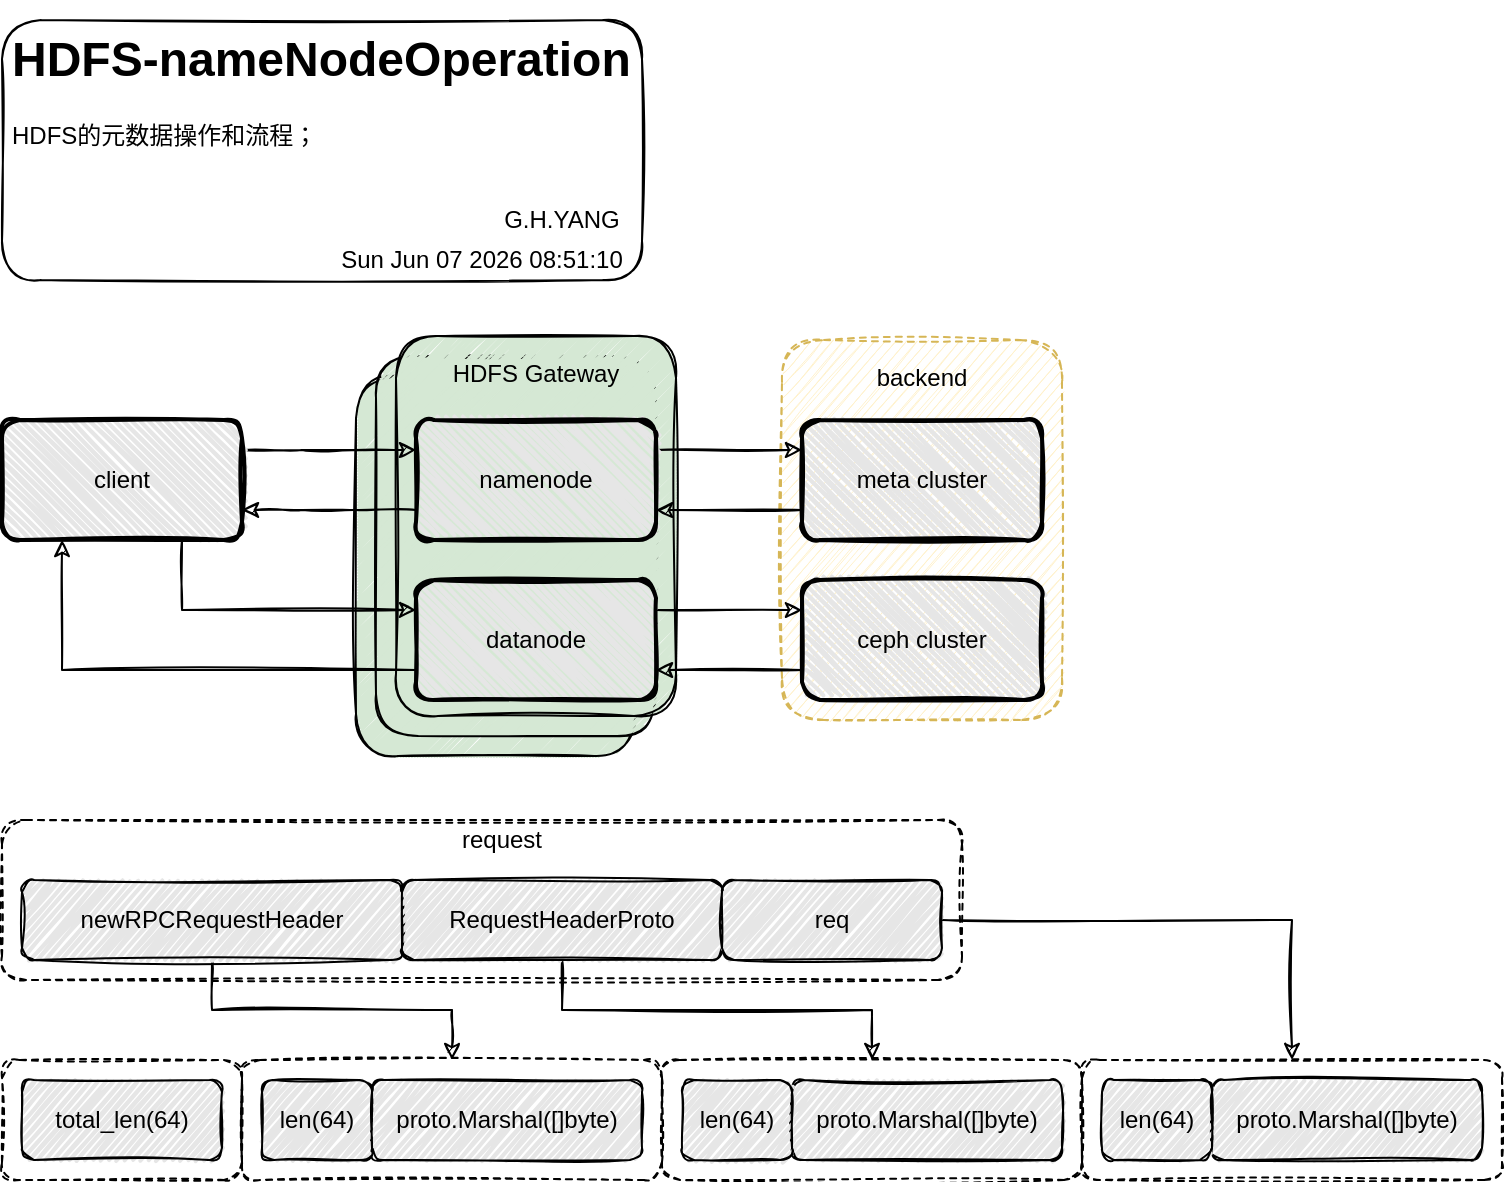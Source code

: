 <mxfile version="13.9.9" type="device" pages="2"><diagram id="kcZ844m8t_ANqOj3Y4-i" name="flow"><mxGraphModel dx="2066" dy="905" grid="1" gridSize="10" guides="1" tooltips="1" connect="1" arrows="1" fold="1" page="1" pageScale="1" pageWidth="850" pageHeight="1100" math="0" shadow="0"><root><mxCell id="7fwxagncxbpaiwd8F72g-0"/><mxCell id="7fwxagncxbpaiwd8F72g-1" parent="7fwxagncxbpaiwd8F72g-0"/><mxCell id="mFAwKf6j0e-ZHMDevcMf-7" value="" style="rounded=1;whiteSpace=wrap;html=1;sketch=1;align=center;shadow=0;glass=0;fillColor=#d5e8d4;fillWeight=1;hachureGap=1;hachureAngle=-45;" parent="7fwxagncxbpaiwd8F72g-1" vertex="1"><mxGeometry x="217" y="218" width="140" height="190" as="geometry"/></mxCell><mxCell id="PgFvd8bfdkTvfdu6MYPH-0" value="" style="rounded=1;whiteSpace=wrap;html=1;sketch=1;align=center;shadow=0;glass=0;fillColor=#d5e8d4;fillWeight=1;hachureGap=1;hachureAngle=-45;" parent="7fwxagncxbpaiwd8F72g-1" vertex="1"><mxGeometry x="227" y="208" width="140" height="190" as="geometry"/></mxCell><mxCell id="PgFvd8bfdkTvfdu6MYPH-1" value="" style="rounded=1;whiteSpace=wrap;html=1;sketch=1;align=center;shadow=0;glass=0;fillColor=#d5e8d4;fillWeight=1;hachureGap=1;hachureAngle=-45;" parent="7fwxagncxbpaiwd8F72g-1" vertex="1"><mxGeometry x="237" y="198" width="140" height="190" as="geometry"/></mxCell><mxCell id="5bXvsFSFAlPeLBE-teo5-13" value="" style="rounded=1;whiteSpace=wrap;html=1;sketch=1;fillWeight=2;hachureGap=3;jiggle=1;strokeColor=#000000;fillColor=none;dashed=1;" parent="7fwxagncxbpaiwd8F72g-1" vertex="1"><mxGeometry x="160" y="560" width="210" height="60" as="geometry"/></mxCell><mxCell id="mFAwKf6j0e-ZHMDevcMf-16" value="" style="rounded=1;whiteSpace=wrap;html=1;sketch=1;align=center;dashed=1;fillColor=#fff2cc;strokeColor=#d6b656;" parent="7fwxagncxbpaiwd8F72g-1" vertex="1"><mxGeometry x="430" y="200" width="140" height="190" as="geometry"/></mxCell><mxCell id="H8vGdwWQjNlZ7bnP7fXa-0" value="&lt;h1&gt;HDFS-nameNodeOperation&lt;/h1&gt;&lt;p&gt;HDFS的元数据操作和流程；&lt;/p&gt;" style="text;html=1;strokeColor=none;fillColor=none;spacing=5;spacingTop=-20;whiteSpace=wrap;overflow=hidden;rounded=0;fillWeight=2;hachureGap=3;jiggle=1;" parent="7fwxagncxbpaiwd8F72g-1" vertex="1"><mxGeometry x="40" y="40" width="320" height="80" as="geometry"/></mxCell><UserObject label="%date{ddd mmm dd yyyy HH:MM:ss}%" placeholders="1" id="H8vGdwWQjNlZ7bnP7fXa-1"><mxCell style="text;html=1;strokeColor=none;fillColor=none;align=center;verticalAlign=middle;whiteSpace=wrap;overflow=hidden;fillWeight=2;hachureGap=3;jiggle=1;" parent="7fwxagncxbpaiwd8F72g-1" vertex="1"><mxGeometry x="200" y="150" width="160" height="20" as="geometry"/></mxCell></UserObject><mxCell id="H8vGdwWQjNlZ7bnP7fXa-2" value="" style="rounded=1;whiteSpace=wrap;html=1;fillWeight=2;hachureGap=3;jiggle=1;sketch=1;fillColor=none;" parent="7fwxagncxbpaiwd8F72g-1" vertex="1"><mxGeometry x="40" y="40" width="320" height="130" as="geometry"/></mxCell><mxCell id="H8vGdwWQjNlZ7bnP7fXa-3" value="G.H.YANG" style="text;html=1;strokeColor=none;fillColor=none;align=center;verticalAlign=middle;whiteSpace=wrap;rounded=0;sketch=1;fillWeight=2;hachureGap=3;jiggle=1;" parent="7fwxagncxbpaiwd8F72g-1" vertex="1"><mxGeometry x="290" y="130" width="60" height="20" as="geometry"/></mxCell><mxCell id="mFAwKf6j0e-ZHMDevcMf-2" style="edgeStyle=entityRelationEdgeStyle;rounded=0;sketch=1;orthogonalLoop=1;jettySize=auto;html=1;entryX=0;entryY=0.25;entryDx=0;entryDy=0;exitX=1;exitY=0.25;exitDx=0;exitDy=0;" parent="7fwxagncxbpaiwd8F72g-1" source="mFAwKf6j0e-ZHMDevcMf-0" target="mFAwKf6j0e-ZHMDevcMf-1" edge="1"><mxGeometry relative="1" as="geometry"/></mxCell><mxCell id="mFAwKf6j0e-ZHMDevcMf-5" style="edgeStyle=orthogonalEdgeStyle;rounded=0;sketch=1;orthogonalLoop=1;jettySize=auto;html=1;entryX=0;entryY=0.25;entryDx=0;entryDy=0;exitX=0.75;exitY=1;exitDx=0;exitDy=0;" parent="7fwxagncxbpaiwd8F72g-1" source="mFAwKf6j0e-ZHMDevcMf-0" target="mFAwKf6j0e-ZHMDevcMf-4" edge="1"><mxGeometry relative="1" as="geometry"/></mxCell><mxCell id="mFAwKf6j0e-ZHMDevcMf-0" value="client" style="rounded=1;whiteSpace=wrap;html=1;strokeWidth=2;fillWeight=2;hachureGap=3;hachureAngle=45;sketch=1;fillColor=#E6E6E6;" parent="7fwxagncxbpaiwd8F72g-1" vertex="1"><mxGeometry x="40" y="240" width="120" height="60" as="geometry"/></mxCell><mxCell id="mFAwKf6j0e-ZHMDevcMf-3" style="edgeStyle=entityRelationEdgeStyle;rounded=0;sketch=1;orthogonalLoop=1;jettySize=auto;html=1;entryX=1;entryY=0.75;entryDx=0;entryDy=0;exitX=0;exitY=0.75;exitDx=0;exitDy=0;" parent="7fwxagncxbpaiwd8F72g-1" source="mFAwKf6j0e-ZHMDevcMf-1" target="mFAwKf6j0e-ZHMDevcMf-0" edge="1"><mxGeometry relative="1" as="geometry"/></mxCell><mxCell id="mFAwKf6j0e-ZHMDevcMf-12" value="" style="edgeStyle=orthogonalEdgeStyle;rounded=0;sketch=1;orthogonalLoop=1;jettySize=auto;html=1;exitX=1;exitY=0.25;exitDx=0;exitDy=0;entryX=0;entryY=0.25;entryDx=0;entryDy=0;" parent="7fwxagncxbpaiwd8F72g-1" source="mFAwKf6j0e-ZHMDevcMf-1" target="mFAwKf6j0e-ZHMDevcMf-9" edge="1"><mxGeometry relative="1" as="geometry"/></mxCell><mxCell id="mFAwKf6j0e-ZHMDevcMf-1" value="namenode" style="rounded=1;whiteSpace=wrap;html=1;strokeWidth=2;fillWeight=2;hachureGap=3;hachureAngle=45;sketch=1;fillColor=#E6E6E6;" parent="7fwxagncxbpaiwd8F72g-1" vertex="1"><mxGeometry x="247" y="240" width="120" height="60" as="geometry"/></mxCell><mxCell id="mFAwKf6j0e-ZHMDevcMf-6" style="edgeStyle=orthogonalEdgeStyle;rounded=0;sketch=1;orthogonalLoop=1;jettySize=auto;html=1;entryX=0.25;entryY=1;entryDx=0;entryDy=0;exitX=0;exitY=0.75;exitDx=0;exitDy=0;" parent="7fwxagncxbpaiwd8F72g-1" source="mFAwKf6j0e-ZHMDevcMf-4" target="mFAwKf6j0e-ZHMDevcMf-0" edge="1"><mxGeometry relative="1" as="geometry"/></mxCell><mxCell id="mFAwKf6j0e-ZHMDevcMf-14" value="" style="edgeStyle=orthogonalEdgeStyle;rounded=0;sketch=1;orthogonalLoop=1;jettySize=auto;html=1;exitX=1;exitY=0.25;exitDx=0;exitDy=0;entryX=0;entryY=0.25;entryDx=0;entryDy=0;" parent="7fwxagncxbpaiwd8F72g-1" source="mFAwKf6j0e-ZHMDevcMf-4" target="mFAwKf6j0e-ZHMDevcMf-11" edge="1"><mxGeometry relative="1" as="geometry"/></mxCell><mxCell id="mFAwKf6j0e-ZHMDevcMf-4" value="datanode" style="rounded=1;whiteSpace=wrap;html=1;strokeWidth=2;fillWeight=2;hachureGap=3;hachureAngle=45;sketch=1;fillColor=#E6E6E6;" parent="7fwxagncxbpaiwd8F72g-1" vertex="1"><mxGeometry x="247" y="320" width="120" height="60" as="geometry"/></mxCell><mxCell id="mFAwKf6j0e-ZHMDevcMf-8" value="HDFS Gateway" style="text;html=1;strokeColor=none;fillColor=none;align=center;verticalAlign=middle;whiteSpace=wrap;rounded=0;dashed=1;sketch=1;" parent="7fwxagncxbpaiwd8F72g-1" vertex="1"><mxGeometry x="262" y="207" width="90" height="20" as="geometry"/></mxCell><mxCell id="mFAwKf6j0e-ZHMDevcMf-13" value="" style="edgeStyle=orthogonalEdgeStyle;rounded=0;sketch=1;orthogonalLoop=1;jettySize=auto;html=1;exitX=0;exitY=0.75;exitDx=0;exitDy=0;entryX=1;entryY=0.75;entryDx=0;entryDy=0;" parent="7fwxagncxbpaiwd8F72g-1" source="mFAwKf6j0e-ZHMDevcMf-9" target="mFAwKf6j0e-ZHMDevcMf-1" edge="1"><mxGeometry relative="1" as="geometry"/></mxCell><mxCell id="mFAwKf6j0e-ZHMDevcMf-9" value="meta cluster" style="rounded=1;whiteSpace=wrap;html=1;strokeWidth=2;fillWeight=2;hachureGap=3;hachureAngle=45;sketch=1;fillColor=#E6E6E6;" parent="7fwxagncxbpaiwd8F72g-1" vertex="1"><mxGeometry x="440" y="240" width="120" height="60" as="geometry"/></mxCell><mxCell id="mFAwKf6j0e-ZHMDevcMf-15" value="" style="edgeStyle=orthogonalEdgeStyle;rounded=0;sketch=1;orthogonalLoop=1;jettySize=auto;html=1;exitX=0;exitY=0.75;exitDx=0;exitDy=0;entryX=1;entryY=0.75;entryDx=0;entryDy=0;" parent="7fwxagncxbpaiwd8F72g-1" source="mFAwKf6j0e-ZHMDevcMf-11" target="mFAwKf6j0e-ZHMDevcMf-4" edge="1"><mxGeometry relative="1" as="geometry"/></mxCell><mxCell id="mFAwKf6j0e-ZHMDevcMf-11" value="ceph cluster" style="rounded=1;whiteSpace=wrap;html=1;strokeWidth=2;fillWeight=2;hachureGap=3;hachureAngle=45;sketch=1;fillColor=#E6E6E6;" parent="7fwxagncxbpaiwd8F72g-1" vertex="1"><mxGeometry x="440" y="320" width="120" height="60" as="geometry"/></mxCell><mxCell id="mFAwKf6j0e-ZHMDevcMf-17" value="backend" style="text;html=1;strokeColor=none;fillColor=none;align=center;verticalAlign=middle;whiteSpace=wrap;rounded=0;dashed=1;sketch=1;" parent="7fwxagncxbpaiwd8F72g-1" vertex="1"><mxGeometry x="455" y="209" width="90" height="20" as="geometry"/></mxCell><mxCell id="5bXvsFSFAlPeLBE-teo5-0" value="" style="rounded=1;whiteSpace=wrap;html=1;sketch=1;fillWeight=2;hachureGap=3;jiggle=1;strokeColor=#000000;fillColor=none;dashed=1;" parent="7fwxagncxbpaiwd8F72g-1" vertex="1"><mxGeometry x="40" y="440" width="480" height="80" as="geometry"/></mxCell><mxCell id="5bXvsFSFAlPeLBE-teo5-1" value="request" style="text;html=1;strokeColor=none;fillColor=none;align=center;verticalAlign=middle;whiteSpace=wrap;rounded=0;dashed=1;sketch=1;fillWeight=2;hachureGap=3;jiggle=1;" parent="7fwxagncxbpaiwd8F72g-1" vertex="1"><mxGeometry x="245" y="440" width="90" height="20" as="geometry"/></mxCell><mxCell id="5bXvsFSFAlPeLBE-teo5-10" value="" style="edgeStyle=orthogonalEdgeStyle;rounded=0;orthogonalLoop=1;jettySize=auto;html=1;sketch=1;entryX=0.5;entryY=0;entryDx=0;entryDy=0;" parent="7fwxagncxbpaiwd8F72g-1" source="5bXvsFSFAlPeLBE-teo5-2" target="5bXvsFSFAlPeLBE-teo5-13" edge="1"><mxGeometry relative="1" as="geometry"/></mxCell><mxCell id="5bXvsFSFAlPeLBE-teo5-2" value="newRPCRequestHeader" style="rounded=1;whiteSpace=wrap;html=1;sketch=1;fillWeight=2;hachureGap=3;jiggle=1;strokeColor=#000000;fillColor=#E6E6E6;" parent="7fwxagncxbpaiwd8F72g-1" vertex="1"><mxGeometry x="50" y="470" width="190" height="40" as="geometry"/></mxCell><mxCell id="5bXvsFSFAlPeLBE-teo5-31" style="edgeStyle=orthogonalEdgeStyle;rounded=0;sketch=1;orthogonalLoop=1;jettySize=auto;html=1;" parent="7fwxagncxbpaiwd8F72g-1" source="5bXvsFSFAlPeLBE-teo5-5" target="5bXvsFSFAlPeLBE-teo5-25" edge="1"><mxGeometry relative="1" as="geometry"/></mxCell><mxCell id="5bXvsFSFAlPeLBE-teo5-5" value="RequestHeaderProto" style="rounded=1;whiteSpace=wrap;html=1;sketch=1;fillWeight=2;hachureGap=3;jiggle=1;strokeColor=#000000;fillColor=#E6E6E6;" parent="7fwxagncxbpaiwd8F72g-1" vertex="1"><mxGeometry x="240" y="470" width="160" height="40" as="geometry"/></mxCell><mxCell id="5bXvsFSFAlPeLBE-teo5-32" style="edgeStyle=orthogonalEdgeStyle;rounded=0;sketch=1;orthogonalLoop=1;jettySize=auto;html=1;entryX=0.5;entryY=0;entryDx=0;entryDy=0;" parent="7fwxagncxbpaiwd8F72g-1" source="5bXvsFSFAlPeLBE-teo5-6" target="5bXvsFSFAlPeLBE-teo5-28" edge="1"><mxGeometry relative="1" as="geometry"/></mxCell><mxCell id="5bXvsFSFAlPeLBE-teo5-6" value="req" style="rounded=1;whiteSpace=wrap;html=1;sketch=1;fillWeight=2;hachureGap=3;jiggle=1;strokeColor=#000000;fillColor=#E6E6E6;" parent="7fwxagncxbpaiwd8F72g-1" vertex="1"><mxGeometry x="400" y="470" width="110" height="40" as="geometry"/></mxCell><mxCell id="5bXvsFSFAlPeLBE-teo5-9" value="proto.Marshal([]byte)" style="rounded=1;whiteSpace=wrap;html=1;sketch=1;fillWeight=2;hachureGap=3;jiggle=1;strokeColor=#000000;fillColor=#E6E6E6;" parent="7fwxagncxbpaiwd8F72g-1" vertex="1"><mxGeometry x="225" y="570" width="135" height="40" as="geometry"/></mxCell><mxCell id="5bXvsFSFAlPeLBE-teo5-11" value="len(64)" style="rounded=1;whiteSpace=wrap;html=1;sketch=1;fillWeight=2;hachureGap=3;jiggle=1;strokeColor=#000000;fillColor=#E6E6E6;" parent="7fwxagncxbpaiwd8F72g-1" vertex="1"><mxGeometry x="170" y="570" width="55" height="40" as="geometry"/></mxCell><mxCell id="5bXvsFSFAlPeLBE-teo5-22" value="" style="rounded=1;whiteSpace=wrap;html=1;sketch=1;fillWeight=2;hachureGap=3;jiggle=1;strokeColor=#000000;fillColor=none;dashed=1;" parent="7fwxagncxbpaiwd8F72g-1" vertex="1"><mxGeometry x="40" y="560" width="120" height="60" as="geometry"/></mxCell><mxCell id="5bXvsFSFAlPeLBE-teo5-23" value="total_len(64)" style="rounded=1;whiteSpace=wrap;html=1;sketch=1;fillWeight=2;hachureGap=3;jiggle=1;strokeColor=#000000;fillColor=#E6E6E6;" parent="7fwxagncxbpaiwd8F72g-1" vertex="1"><mxGeometry x="50" y="570" width="100" height="40" as="geometry"/></mxCell><mxCell id="5bXvsFSFAlPeLBE-teo5-25" value="" style="rounded=1;whiteSpace=wrap;html=1;sketch=1;fillWeight=2;hachureGap=3;jiggle=1;strokeColor=#000000;fillColor=none;dashed=1;" parent="7fwxagncxbpaiwd8F72g-1" vertex="1"><mxGeometry x="370" y="560" width="210" height="60" as="geometry"/></mxCell><mxCell id="5bXvsFSFAlPeLBE-teo5-26" value="proto.Marshal([]byte)" style="rounded=1;whiteSpace=wrap;html=1;sketch=1;fillWeight=2;hachureGap=3;jiggle=1;strokeColor=#000000;fillColor=#E6E6E6;" parent="7fwxagncxbpaiwd8F72g-1" vertex="1"><mxGeometry x="435" y="570" width="135" height="40" as="geometry"/></mxCell><mxCell id="5bXvsFSFAlPeLBE-teo5-27" value="len(64)" style="rounded=1;whiteSpace=wrap;html=1;sketch=1;fillWeight=2;hachureGap=3;jiggle=1;strokeColor=#000000;fillColor=#E6E6E6;" parent="7fwxagncxbpaiwd8F72g-1" vertex="1"><mxGeometry x="380" y="570" width="55" height="40" as="geometry"/></mxCell><mxCell id="5bXvsFSFAlPeLBE-teo5-28" value="" style="rounded=1;whiteSpace=wrap;html=1;sketch=1;fillWeight=2;hachureGap=3;jiggle=1;strokeColor=#000000;fillColor=none;dashed=1;" parent="7fwxagncxbpaiwd8F72g-1" vertex="1"><mxGeometry x="580" y="560" width="210" height="60" as="geometry"/></mxCell><mxCell id="5bXvsFSFAlPeLBE-teo5-29" value="proto.Marshal([]byte)" style="rounded=1;whiteSpace=wrap;html=1;sketch=1;fillWeight=2;hachureGap=3;jiggle=1;strokeColor=#000000;fillColor=#E6E6E6;" parent="7fwxagncxbpaiwd8F72g-1" vertex="1"><mxGeometry x="645" y="570" width="135" height="40" as="geometry"/></mxCell><mxCell id="5bXvsFSFAlPeLBE-teo5-30" value="len(64)" style="rounded=1;whiteSpace=wrap;html=1;sketch=1;fillWeight=2;hachureGap=3;jiggle=1;strokeColor=#000000;fillColor=#E6E6E6;" parent="7fwxagncxbpaiwd8F72g-1" vertex="1"><mxGeometry x="590" y="570" width="55" height="40" as="geometry"/></mxCell></root></mxGraphModel></diagram><diagram id="gS5nj9dCv3byvSusra4O" name="operations"><mxGraphModel dx="2066" dy="905" grid="1" gridSize="10" guides="1" tooltips="1" connect="1" arrows="1" fold="1" page="1" pageScale="1" pageWidth="850" pageHeight="1100" math="0" shadow="0"><root><mxCell id="0"/><mxCell id="1" parent="0"/><mxCell id="QmZ_nkLKoUPjo5WqAHPF-1" value="" style="edgeStyle=entityRelationEdgeStyle;rounded=0;orthogonalLoop=1;jettySize=auto;html=1;sketch=1;" parent="1" source="QmZ_nkLKoUPjo5WqAHPF-2" target="QmZ_nkLKoUPjo5WqAHPF-3" edge="1"><mxGeometry relative="1" as="geometry"/></mxCell><mxCell id="QmZ_nkLKoUPjo5WqAHPF-11" style="edgeStyle=entityRelationEdgeStyle;rounded=0;sketch=1;orthogonalLoop=1;jettySize=auto;html=1;entryX=0;entryY=0.5;entryDx=0;entryDy=0;" parent="1" source="QmZ_nkLKoUPjo5WqAHPF-2" target="QmZ_nkLKoUPjo5WqAHPF-10" edge="1"><mxGeometry relative="1" as="geometry"/></mxCell><mxCell id="QmZ_nkLKoUPjo5WqAHPF-13" style="edgeStyle=entityRelationEdgeStyle;rounded=0;sketch=1;orthogonalLoop=1;jettySize=auto;html=1;entryX=0;entryY=0.5;entryDx=0;entryDy=0;" parent="1" source="QmZ_nkLKoUPjo5WqAHPF-2" target="QmZ_nkLKoUPjo5WqAHPF-12" edge="1"><mxGeometry relative="1" as="geometry"/></mxCell><mxCell id="QmZ_nkLKoUPjo5WqAHPF-15" style="edgeStyle=entityRelationEdgeStyle;rounded=0;sketch=1;orthogonalLoop=1;jettySize=auto;html=1;entryX=0;entryY=0.5;entryDx=0;entryDy=0;" parent="1" source="QmZ_nkLKoUPjo5WqAHPF-2" target="QmZ_nkLKoUPjo5WqAHPF-14" edge="1"><mxGeometry relative="1" as="geometry"/></mxCell><mxCell id="QmZ_nkLKoUPjo5WqAHPF-17" style="edgeStyle=entityRelationEdgeStyle;rounded=0;sketch=1;orthogonalLoop=1;jettySize=auto;html=1;entryX=0;entryY=0.5;entryDx=0;entryDy=0;" parent="1" source="QmZ_nkLKoUPjo5WqAHPF-2" target="QmZ_nkLKoUPjo5WqAHPF-16" edge="1"><mxGeometry relative="1" as="geometry"/></mxCell><mxCell id="QmZ_nkLKoUPjo5WqAHPF-29" style="edgeStyle=entityRelationEdgeStyle;rounded=0;sketch=1;orthogonalLoop=1;jettySize=auto;html=1;" parent="1" source="QmZ_nkLKoUPjo5WqAHPF-2" target="QmZ_nkLKoUPjo5WqAHPF-26" edge="1"><mxGeometry relative="1" as="geometry"/></mxCell><mxCell id="lABMRWvYid6N1dPJGMRk-2" style="edgeStyle=entityRelationEdgeStyle;rounded=0;orthogonalLoop=1;jettySize=auto;html=1;entryX=0;entryY=0.5;entryDx=0;entryDy=0;sketch=1;" parent="1" source="QmZ_nkLKoUPjo5WqAHPF-2" target="lABMRWvYid6N1dPJGMRk-1" edge="1"><mxGeometry relative="1" as="geometry"/></mxCell><mxCell id="lABMRWvYid6N1dPJGMRk-6" style="edgeStyle=entityRelationEdgeStyle;rounded=0;sketch=1;orthogonalLoop=1;jettySize=auto;html=1;" parent="1" source="QmZ_nkLKoUPjo5WqAHPF-2" target="lABMRWvYid6N1dPJGMRk-5" edge="1"><mxGeometry relative="1" as="geometry"/></mxCell><mxCell id="lABMRWvYid6N1dPJGMRk-10" style="edgeStyle=entityRelationEdgeStyle;rounded=0;sketch=1;orthogonalLoop=1;jettySize=auto;html=1;entryX=1;entryY=0.5;entryDx=0;entryDy=0;" parent="1" source="QmZ_nkLKoUPjo5WqAHPF-2" target="lABMRWvYid6N1dPJGMRk-9" edge="1"><mxGeometry relative="1" as="geometry"/></mxCell><mxCell id="lABMRWvYid6N1dPJGMRk-15" style="edgeStyle=entityRelationEdgeStyle;rounded=0;sketch=1;orthogonalLoop=1;jettySize=auto;html=1;entryX=1;entryY=0.5;entryDx=0;entryDy=0;" parent="1" source="QmZ_nkLKoUPjo5WqAHPF-2" target="lABMRWvYid6N1dPJGMRk-13" edge="1"><mxGeometry relative="1" as="geometry"/></mxCell><mxCell id="lABMRWvYid6N1dPJGMRk-16" style="edgeStyle=entityRelationEdgeStyle;rounded=0;sketch=1;orthogonalLoop=1;jettySize=auto;html=1;entryX=1;entryY=0.5;entryDx=0;entryDy=0;" parent="1" source="QmZ_nkLKoUPjo5WqAHPF-2" target="lABMRWvYid6N1dPJGMRk-14" edge="1"><mxGeometry relative="1" as="geometry"/></mxCell><mxCell id="lABMRWvYid6N1dPJGMRk-24" style="edgeStyle=entityRelationEdgeStyle;rounded=0;sketch=1;orthogonalLoop=1;jettySize=auto;html=1;entryX=1;entryY=0.5;entryDx=0;entryDy=0;" parent="1" source="QmZ_nkLKoUPjo5WqAHPF-2" target="lABMRWvYid6N1dPJGMRk-21" edge="1"><mxGeometry relative="1" as="geometry"/></mxCell><mxCell id="lABMRWvYid6N1dPJGMRk-26" style="edgeStyle=entityRelationEdgeStyle;rounded=0;sketch=1;orthogonalLoop=1;jettySize=auto;html=1;entryX=1;entryY=0.5;entryDx=0;entryDy=0;" parent="1" source="QmZ_nkLKoUPjo5WqAHPF-2" target="lABMRWvYid6N1dPJGMRk-25" edge="1"><mxGeometry relative="1" as="geometry"/></mxCell><mxCell id="lABMRWvYid6N1dPJGMRk-33" style="edgeStyle=entityRelationEdgeStyle;rounded=0;sketch=1;orthogonalLoop=1;jettySize=auto;html=1;entryX=1;entryY=0.5;entryDx=0;entryDy=0;" parent="1" source="QmZ_nkLKoUPjo5WqAHPF-2" target="lABMRWvYid6N1dPJGMRk-29" edge="1"><mxGeometry relative="1" as="geometry"/></mxCell><mxCell id="lABMRWvYid6N1dPJGMRk-34" style="edgeStyle=entityRelationEdgeStyle;rounded=0;sketch=1;orthogonalLoop=1;jettySize=auto;html=1;entryX=1;entryY=0.5;entryDx=0;entryDy=0;" parent="1" source="QmZ_nkLKoUPjo5WqAHPF-2" target="lABMRWvYid6N1dPJGMRk-31" edge="1"><mxGeometry relative="1" as="geometry"/></mxCell><mxCell id="lABMRWvYid6N1dPJGMRk-39" style="edgeStyle=entityRelationEdgeStyle;rounded=0;sketch=1;orthogonalLoop=1;jettySize=auto;html=1;entryX=1;entryY=0.5;entryDx=0;entryDy=0;" parent="1" source="QmZ_nkLKoUPjo5WqAHPF-2" target="lABMRWvYid6N1dPJGMRk-37" edge="1"><mxGeometry relative="1" as="geometry"/></mxCell><mxCell id="lABMRWvYid6N1dPJGMRk-43" style="edgeStyle=entityRelationEdgeStyle;rounded=0;sketch=1;orthogonalLoop=1;jettySize=auto;html=1;entryX=1;entryY=0.5;entryDx=0;entryDy=0;" parent="1" source="QmZ_nkLKoUPjo5WqAHPF-2" target="lABMRWvYid6N1dPJGMRk-41" edge="1"><mxGeometry relative="1" as="geometry"/></mxCell><mxCell id="lABMRWvYid6N1dPJGMRk-46" style="edgeStyle=entityRelationEdgeStyle;rounded=0;sketch=1;orthogonalLoop=1;jettySize=auto;html=1;entryX=0;entryY=0.5;entryDx=0;entryDy=0;" parent="1" source="QmZ_nkLKoUPjo5WqAHPF-2" target="lABMRWvYid6N1dPJGMRk-45" edge="1"><mxGeometry relative="1" as="geometry"/></mxCell><mxCell id="lABMRWvYid6N1dPJGMRk-51" style="edgeStyle=entityRelationEdgeStyle;rounded=0;sketch=1;orthogonalLoop=1;jettySize=auto;html=1;entryX=1;entryY=0.5;entryDx=0;entryDy=0;" parent="1" source="QmZ_nkLKoUPjo5WqAHPF-2" target="lABMRWvYid6N1dPJGMRk-49" edge="1"><mxGeometry relative="1" as="geometry"/></mxCell><mxCell id="lABMRWvYid6N1dPJGMRk-54" style="edgeStyle=entityRelationEdgeStyle;rounded=0;sketch=1;orthogonalLoop=1;jettySize=auto;html=1;" parent="1" source="QmZ_nkLKoUPjo5WqAHPF-2" target="lABMRWvYid6N1dPJGMRk-53" edge="1"><mxGeometry relative="1" as="geometry"/></mxCell><mxCell id="lABMRWvYid6N1dPJGMRk-58" style="edgeStyle=entityRelationEdgeStyle;rounded=0;sketch=1;orthogonalLoop=1;jettySize=auto;html=1;entryX=1;entryY=0.5;entryDx=0;entryDy=0;" parent="1" source="QmZ_nkLKoUPjo5WqAHPF-2" target="lABMRWvYid6N1dPJGMRk-57" edge="1"><mxGeometry relative="1" as="geometry"/></mxCell><mxCell id="lABMRWvYid6N1dPJGMRk-62" style="edgeStyle=entityRelationEdgeStyle;rounded=0;sketch=1;orthogonalLoop=1;jettySize=auto;html=1;entryX=0;entryY=0.5;entryDx=0;entryDy=0;" parent="1" source="QmZ_nkLKoUPjo5WqAHPF-2" target="lABMRWvYid6N1dPJGMRk-61" edge="1"><mxGeometry relative="1" as="geometry"/></mxCell><mxCell id="lABMRWvYid6N1dPJGMRk-68" style="edgeStyle=entityRelationEdgeStyle;rounded=0;sketch=1;orthogonalLoop=1;jettySize=auto;html=1;entryX=1;entryY=0.5;entryDx=0;entryDy=0;" parent="1" source="QmZ_nkLKoUPjo5WqAHPF-2" target="lABMRWvYid6N1dPJGMRk-65" edge="1"><mxGeometry relative="1" as="geometry"/></mxCell><mxCell id="lABMRWvYid6N1dPJGMRk-72" style="edgeStyle=entityRelationEdgeStyle;rounded=0;sketch=1;orthogonalLoop=1;jettySize=auto;html=1;entryX=0;entryY=0.5;entryDx=0;entryDy=0;" parent="1" source="QmZ_nkLKoUPjo5WqAHPF-2" target="lABMRWvYid6N1dPJGMRk-69" edge="1"><mxGeometry relative="1" as="geometry"/></mxCell><mxCell id="lABMRWvYid6N1dPJGMRk-74" style="edgeStyle=entityRelationEdgeStyle;rounded=0;sketch=1;orthogonalLoop=1;jettySize=auto;html=1;entryX=1;entryY=0.5;entryDx=0;entryDy=0;" parent="1" source="QmZ_nkLKoUPjo5WqAHPF-2" target="lABMRWvYid6N1dPJGMRk-73" edge="1"><mxGeometry relative="1" as="geometry"/></mxCell><mxCell id="lABMRWvYid6N1dPJGMRk-80" style="edgeStyle=entityRelationEdgeStyle;rounded=0;sketch=1;orthogonalLoop=1;jettySize=auto;html=1;entryX=0;entryY=0.5;entryDx=0;entryDy=0;" parent="1" source="QmZ_nkLKoUPjo5WqAHPF-2" target="lABMRWvYid6N1dPJGMRk-77" edge="1"><mxGeometry relative="1" as="geometry"/></mxCell><mxCell id="QmZ_nkLKoUPjo5WqAHPF-2" value="namenode" style="rounded=1;whiteSpace=wrap;html=1;strokeWidth=2;fillWeight=2;hachureGap=3;hachureAngle=45;sketch=1;fillColor=#E6E6E6;jiggle=1;" parent="1" vertex="1"><mxGeometry x="480" y="490" width="120" height="60" as="geometry"/></mxCell><mxCell id="QmZ_nkLKoUPjo5WqAHPF-9" value="" style="edgeStyle=entityRelationEdgeStyle;rounded=0;orthogonalLoop=1;jettySize=auto;html=1;sketch=1;" parent="1" source="QmZ_nkLKoUPjo5WqAHPF-3" target="QmZ_nkLKoUPjo5WqAHPF-8" edge="1"><mxGeometry relative="1" as="geometry"/></mxCell><mxCell id="QmZ_nkLKoUPjo5WqAHPF-3" value="getServerDefaults" style="rounded=1;whiteSpace=wrap;html=1;strokeWidth=2;fillWeight=2;hachureGap=3;hachureAngle=45;sketch=1;fillColor=#E6E6E6;" parent="1" vertex="1"><mxGeometry x="680" y="200" width="120" height="60" as="geometry"/></mxCell><mxCell id="QmZ_nkLKoUPjo5WqAHPF-4" value="&lt;h1&gt;HDFS-nameNodeOperation&lt;/h1&gt;&lt;p&gt;HDFS的元数据操作和流程；&lt;/p&gt;" style="text;html=1;strokeColor=none;fillColor=none;spacing=5;spacingTop=-20;whiteSpace=wrap;overflow=hidden;rounded=0;fillWeight=2;hachureGap=3;jiggle=1;" parent="1" vertex="1"><mxGeometry x="40" y="40" width="320" height="80" as="geometry"/></mxCell><UserObject label="%date{ddd mmm dd yyyy HH:MM:ss}%" placeholders="1" id="QmZ_nkLKoUPjo5WqAHPF-5"><mxCell style="text;html=1;strokeColor=none;fillColor=none;align=center;verticalAlign=middle;whiteSpace=wrap;overflow=hidden;fillWeight=2;hachureGap=3;jiggle=1;" parent="1" vertex="1"><mxGeometry x="200" y="150" width="160" height="20" as="geometry"/></mxCell></UserObject><mxCell id="QmZ_nkLKoUPjo5WqAHPF-6" value="" style="rounded=1;whiteSpace=wrap;html=1;fillWeight=2;hachureGap=3;jiggle=1;sketch=1;fillColor=none;" parent="1" vertex="1"><mxGeometry x="40" y="40" width="320" height="130" as="geometry"/></mxCell><mxCell id="QmZ_nkLKoUPjo5WqAHPF-7" value="G.H.YANG" style="text;html=1;strokeColor=none;fillColor=none;align=center;verticalAlign=middle;whiteSpace=wrap;rounded=0;sketch=1;fillWeight=2;hachureGap=3;jiggle=1;" parent="1" vertex="1"><mxGeometry x="290" y="130" width="60" height="20" as="geometry"/></mxCell><mxCell id="QmZ_nkLKoUPjo5WqAHPF-8" value="&amp;nbsp; 获取系统默认的配置信息" style="rounded=1;whiteSpace=wrap;html=1;strokeWidth=2;fillWeight=2;hachureGap=3;hachureAngle=45;sketch=1;fillColor=#E6E6E6;strokeColor=none;align=center;" parent="1" vertex="1"><mxGeometry x="880" y="200" width="160" height="60" as="geometry"/></mxCell><mxCell id="QmZ_nkLKoUPjo5WqAHPF-19" style="edgeStyle=entityRelationEdgeStyle;rounded=0;sketch=1;orthogonalLoop=1;jettySize=auto;html=1;entryX=0;entryY=0.5;entryDx=0;entryDy=0;" parent="1" source="QmZ_nkLKoUPjo5WqAHPF-10" target="QmZ_nkLKoUPjo5WqAHPF-18" edge="1"><mxGeometry relative="1" as="geometry"/></mxCell><mxCell id="QmZ_nkLKoUPjo5WqAHPF-10" value="create" style="rounded=1;whiteSpace=wrap;html=1;strokeWidth=2;fillWeight=2;hachureGap=3;hachureAngle=45;sketch=1;fillColor=#E6E6E6;" parent="1" vertex="1"><mxGeometry x="680" y="280" width="120" height="60" as="geometry"/></mxCell><mxCell id="QmZ_nkLKoUPjo5WqAHPF-21" style="edgeStyle=entityRelationEdgeStyle;rounded=0;sketch=1;orthogonalLoop=1;jettySize=auto;html=1;" parent="1" source="QmZ_nkLKoUPjo5WqAHPF-12" target="QmZ_nkLKoUPjo5WqAHPF-20" edge="1"><mxGeometry relative="1" as="geometry"/></mxCell><mxCell id="QmZ_nkLKoUPjo5WqAHPF-12" value="mkdirs" style="rounded=1;whiteSpace=wrap;html=1;strokeWidth=2;fillWeight=2;hachureGap=3;hachureAngle=45;sketch=1;fillColor=#E6E6E6;" parent="1" vertex="1"><mxGeometry x="680" y="360" width="120" height="60" as="geometry"/></mxCell><mxCell id="QmZ_nkLKoUPjo5WqAHPF-24" style="edgeStyle=entityRelationEdgeStyle;rounded=0;sketch=1;orthogonalLoop=1;jettySize=auto;html=1;" parent="1" source="QmZ_nkLKoUPjo5WqAHPF-14" target="QmZ_nkLKoUPjo5WqAHPF-22" edge="1"><mxGeometry relative="1" as="geometry"/></mxCell><mxCell id="QmZ_nkLKoUPjo5WqAHPF-14" value="chown" style="rounded=1;whiteSpace=wrap;html=1;strokeWidth=2;fillWeight=2;hachureGap=3;hachureAngle=45;sketch=1;fillColor=#E6E6E6;" parent="1" vertex="1"><mxGeometry x="680" y="440" width="120" height="60" as="geometry"/></mxCell><mxCell id="QmZ_nkLKoUPjo5WqAHPF-25" style="edgeStyle=entityRelationEdgeStyle;rounded=0;sketch=1;orthogonalLoop=1;jettySize=auto;html=1;entryX=0;entryY=0.5;entryDx=0;entryDy=0;" parent="1" source="QmZ_nkLKoUPjo5WqAHPF-16" target="QmZ_nkLKoUPjo5WqAHPF-23" edge="1"><mxGeometry relative="1" as="geometry"/></mxCell><mxCell id="QmZ_nkLKoUPjo5WqAHPF-16" value="chmod" style="rounded=1;whiteSpace=wrap;html=1;strokeWidth=2;fillWeight=2;hachureGap=3;hachureAngle=45;sketch=1;fillColor=#E6E6E6;" parent="1" vertex="1"><mxGeometry x="680" y="520" width="120" height="60" as="geometry"/></mxCell><mxCell id="QmZ_nkLKoUPjo5WqAHPF-18" value="&amp;nbsp; 创建文件" style="rounded=1;whiteSpace=wrap;html=1;strokeWidth=2;fillWeight=2;hachureGap=3;hachureAngle=45;sketch=1;fillColor=#E6E6E6;strokeColor=none;align=center;" parent="1" vertex="1"><mxGeometry x="880" y="280" width="160" height="60" as="geometry"/></mxCell><mxCell id="QmZ_nkLKoUPjo5WqAHPF-20" value="&amp;nbsp; 创建目录" style="rounded=1;whiteSpace=wrap;html=1;strokeWidth=2;fillWeight=2;hachureGap=3;hachureAngle=45;sketch=1;fillColor=#E6E6E6;strokeColor=none;align=center;" parent="1" vertex="1"><mxGeometry x="880" y="360" width="160" height="60" as="geometry"/></mxCell><mxCell id="QmZ_nkLKoUPjo5WqAHPF-22" value="&amp;nbsp; 修改所属者" style="rounded=1;whiteSpace=wrap;html=1;strokeWidth=2;fillWeight=2;hachureGap=3;hachureAngle=45;sketch=1;fillColor=#E6E6E6;strokeColor=none;align=center;" parent="1" vertex="1"><mxGeometry x="880" y="440" width="160" height="60" as="geometry"/></mxCell><mxCell id="QmZ_nkLKoUPjo5WqAHPF-23" value="&amp;nbsp; 修改权限" style="rounded=1;whiteSpace=wrap;html=1;strokeWidth=2;fillWeight=2;hachureGap=3;hachureAngle=45;sketch=1;fillColor=#E6E6E6;strokeColor=none;align=center;" parent="1" vertex="1"><mxGeometry x="880" y="520" width="160" height="60" as="geometry"/></mxCell><mxCell id="QmZ_nkLKoUPjo5WqAHPF-28" style="edgeStyle=entityRelationEdgeStyle;rounded=0;sketch=1;orthogonalLoop=1;jettySize=auto;html=1;" parent="1" source="QmZ_nkLKoUPjo5WqAHPF-26" target="QmZ_nkLKoUPjo5WqAHPF-27" edge="1"><mxGeometry relative="1" as="geometry"/></mxCell><mxCell id="QmZ_nkLKoUPjo5WqAHPF-26" value="chtimes" style="rounded=1;whiteSpace=wrap;html=1;strokeWidth=2;fillWeight=2;hachureGap=3;hachureAngle=45;sketch=1;fillColor=#E6E6E6;" parent="1" vertex="1"><mxGeometry x="680" y="600" width="120" height="60" as="geometry"/></mxCell><mxCell id="QmZ_nkLKoUPjo5WqAHPF-27" value="&amp;nbsp; 修改atime和mtime" style="rounded=1;whiteSpace=wrap;html=1;strokeWidth=2;fillWeight=2;hachureGap=3;hachureAngle=45;sketch=1;fillColor=#E6E6E6;strokeColor=none;align=center;" parent="1" vertex="1"><mxGeometry x="880" y="600" width="160" height="60" as="geometry"/></mxCell><mxCell id="lABMRWvYid6N1dPJGMRk-4" style="edgeStyle=entityRelationEdgeStyle;rounded=0;sketch=1;orthogonalLoop=1;jettySize=auto;html=1;entryX=0;entryY=0.5;entryDx=0;entryDy=0;" parent="1" source="lABMRWvYid6N1dPJGMRk-1" target="lABMRWvYid6N1dPJGMRk-3" edge="1"><mxGeometry relative="1" as="geometry"/></mxCell><mxCell id="lABMRWvYid6N1dPJGMRk-1" value="getListing" style="rounded=1;whiteSpace=wrap;html=1;strokeWidth=2;fillWeight=2;hachureGap=3;hachureAngle=45;sketch=1;fillColor=#E6E6E6;" parent="1" vertex="1"><mxGeometry x="680" y="680" width="120" height="60" as="geometry"/></mxCell><mxCell id="lABMRWvYid6N1dPJGMRk-3" value="&amp;nbsp; 读取目录下的文件" style="rounded=1;whiteSpace=wrap;html=1;strokeWidth=2;fillWeight=2;hachureGap=3;hachureAngle=45;sketch=1;fillColor=#E6E6E6;strokeColor=none;align=center;" parent="1" vertex="1"><mxGeometry x="880" y="680" width="160" height="60" as="geometry"/></mxCell><mxCell id="lABMRWvYid6N1dPJGMRk-8" style="edgeStyle=entityRelationEdgeStyle;rounded=0;sketch=1;orthogonalLoop=1;jettySize=auto;html=1;entryX=0;entryY=0.5;entryDx=0;entryDy=0;" parent="1" source="lABMRWvYid6N1dPJGMRk-5" target="lABMRWvYid6N1dPJGMRk-7" edge="1"><mxGeometry relative="1" as="geometry"/></mxCell><mxCell id="lABMRWvYid6N1dPJGMRk-5" value="getFileInfo" style="rounded=1;whiteSpace=wrap;html=1;strokeWidth=2;fillWeight=2;hachureGap=3;hachureAngle=45;sketch=1;fillColor=#E6E6E6;" parent="1" vertex="1"><mxGeometry x="680" y="760" width="120" height="60" as="geometry"/></mxCell><mxCell id="lABMRWvYid6N1dPJGMRk-7" value="&amp;nbsp; 获取文件信息" style="rounded=1;whiteSpace=wrap;html=1;strokeWidth=2;fillWeight=2;hachureGap=3;hachureAngle=45;sketch=1;fillColor=#E6E6E6;strokeColor=none;align=center;" parent="1" vertex="1"><mxGeometry x="880" y="760" width="160" height="60" as="geometry"/></mxCell><mxCell id="lABMRWvYid6N1dPJGMRk-12" style="edgeStyle=entityRelationEdgeStyle;rounded=0;sketch=1;orthogonalLoop=1;jettySize=auto;html=1;entryX=1;entryY=0.5;entryDx=0;entryDy=0;" parent="1" source="lABMRWvYid6N1dPJGMRk-9" target="lABMRWvYid6N1dPJGMRk-11" edge="1"><mxGeometry relative="1" as="geometry"/></mxCell><mxCell id="lABMRWvYid6N1dPJGMRk-9" value="remove" style="rounded=1;whiteSpace=wrap;html=1;strokeWidth=2;fillWeight=2;hachureGap=3;hachureAngle=45;sketch=1;fillColor=#E6E6E6;" parent="1" vertex="1"><mxGeometry x="280" y="200" width="120" height="60" as="geometry"/></mxCell><mxCell id="lABMRWvYid6N1dPJGMRk-11" value="移除目录或文件" style="rounded=1;whiteSpace=wrap;html=1;strokeWidth=2;fillWeight=2;hachureGap=3;hachureAngle=45;sketch=1;fillColor=#E6E6E6;strokeColor=none;align=center;" parent="1" vertex="1"><mxGeometry x="40" y="200" width="160" height="60" as="geometry"/></mxCell><mxCell id="lABMRWvYid6N1dPJGMRk-18" style="edgeStyle=entityRelationEdgeStyle;rounded=0;sketch=1;orthogonalLoop=1;jettySize=auto;html=1;entryX=1;entryY=0.5;entryDx=0;entryDy=0;" parent="1" source="lABMRWvYid6N1dPJGMRk-13" target="lABMRWvYid6N1dPJGMRk-17" edge="1"><mxGeometry relative="1" as="geometry"/></mxCell><mxCell id="lABMRWvYid6N1dPJGMRk-13" value="rename" style="rounded=1;whiteSpace=wrap;html=1;strokeWidth=2;fillWeight=2;hachureGap=3;hachureAngle=45;sketch=1;fillColor=#E6E6E6;" parent="1" vertex="1"><mxGeometry x="280" y="280" width="120" height="60" as="geometry"/></mxCell><mxCell id="lABMRWvYid6N1dPJGMRk-20" style="edgeStyle=entityRelationEdgeStyle;rounded=0;sketch=1;orthogonalLoop=1;jettySize=auto;html=1;entryX=1;entryY=0.5;entryDx=0;entryDy=0;" parent="1" source="lABMRWvYid6N1dPJGMRk-14" target="lABMRWvYid6N1dPJGMRk-19" edge="1"><mxGeometry relative="1" as="geometry"/></mxCell><mxCell id="lABMRWvYid6N1dPJGMRk-14" value="rename2" style="rounded=1;whiteSpace=wrap;html=1;strokeWidth=2;fillWeight=2;hachureGap=3;hachureAngle=45;sketch=1;fillColor=#E6E6E6;" parent="1" vertex="1"><mxGeometry x="280" y="360" width="120" height="60" as="geometry"/></mxCell><mxCell id="lABMRWvYid6N1dPJGMRk-17" value="重命名，不支持文件覆盖" style="rounded=1;whiteSpace=wrap;html=1;strokeWidth=2;fillWeight=2;hachureGap=3;hachureAngle=45;sketch=1;fillColor=#E6E6E6;strokeColor=none;align=center;" parent="1" vertex="1"><mxGeometry x="40" y="280" width="160" height="60" as="geometry"/></mxCell><mxCell id="lABMRWvYid6N1dPJGMRk-19" value="重命名，支持文件覆盖" style="rounded=1;whiteSpace=wrap;html=1;strokeWidth=2;fillWeight=2;hachureGap=3;hachureAngle=45;sketch=1;fillColor=#E6E6E6;strokeColor=none;align=center;" parent="1" vertex="1"><mxGeometry x="40" y="360" width="160" height="60" as="geometry"/></mxCell><mxCell id="lABMRWvYid6N1dPJGMRk-23" style="edgeStyle=entityRelationEdgeStyle;rounded=0;sketch=1;orthogonalLoop=1;jettySize=auto;html=1;entryX=1;entryY=0.5;entryDx=0;entryDy=0;" parent="1" source="lABMRWvYid6N1dPJGMRk-21" target="lABMRWvYid6N1dPJGMRk-22" edge="1"><mxGeometry relative="1" as="geometry"/></mxCell><mxCell id="lABMRWvYid6N1dPJGMRk-21" value="allowSnapshot" style="rounded=1;whiteSpace=wrap;html=1;strokeWidth=2;fillWeight=2;hachureGap=3;hachureAngle=45;sketch=1;fillColor=#E6E6E6;" parent="1" vertex="1"><mxGeometry x="280" y="440" width="120" height="60" as="geometry"/></mxCell><mxCell id="lABMRWvYid6N1dPJGMRk-22" value="允许快照" style="rounded=1;whiteSpace=wrap;html=1;strokeWidth=2;fillWeight=2;hachureGap=3;hachureAngle=45;sketch=1;fillColor=#E6E6E6;strokeColor=none;align=center;" parent="1" vertex="1"><mxGeometry x="40" y="440" width="160" height="60" as="geometry"/></mxCell><mxCell id="lABMRWvYid6N1dPJGMRk-28" style="edgeStyle=entityRelationEdgeStyle;rounded=0;sketch=1;orthogonalLoop=1;jettySize=auto;html=1;entryX=1;entryY=0.5;entryDx=0;entryDy=0;" parent="1" source="lABMRWvYid6N1dPJGMRk-25" target="lABMRWvYid6N1dPJGMRk-27" edge="1"><mxGeometry relative="1" as="geometry"/></mxCell><mxCell id="lABMRWvYid6N1dPJGMRk-25" value="disallowSnapshot" style="rounded=1;whiteSpace=wrap;html=1;strokeWidth=2;fillWeight=2;hachureGap=3;hachureAngle=45;sketch=1;fillColor=#E6E6E6;" parent="1" vertex="1"><mxGeometry x="280" y="520" width="120" height="60" as="geometry"/></mxCell><mxCell id="lABMRWvYid6N1dPJGMRk-27" value="禁止快照" style="rounded=1;whiteSpace=wrap;html=1;strokeWidth=2;fillWeight=2;hachureGap=3;hachureAngle=45;sketch=1;fillColor=#E6E6E6;strokeColor=none;align=center;" parent="1" vertex="1"><mxGeometry x="40" y="520" width="160" height="60" as="geometry"/></mxCell><mxCell id="lABMRWvYid6N1dPJGMRk-35" style="edgeStyle=entityRelationEdgeStyle;rounded=0;sketch=1;orthogonalLoop=1;jettySize=auto;html=1;entryX=1;entryY=0.5;entryDx=0;entryDy=0;" parent="1" source="lABMRWvYid6N1dPJGMRk-29" target="lABMRWvYid6N1dPJGMRk-30" edge="1"><mxGeometry relative="1" as="geometry"/></mxCell><mxCell id="lABMRWvYid6N1dPJGMRk-29" value="createSnapshot" style="rounded=1;whiteSpace=wrap;html=1;strokeWidth=2;fillWeight=2;hachureGap=3;hachureAngle=45;sketch=1;fillColor=#E6E6E6;" parent="1" vertex="1"><mxGeometry x="280" y="600" width="120" height="60" as="geometry"/></mxCell><mxCell id="lABMRWvYid6N1dPJGMRk-30" value="创建快照" style="rounded=1;whiteSpace=wrap;html=1;strokeWidth=2;fillWeight=2;hachureGap=3;hachureAngle=45;sketch=1;fillColor=#E6E6E6;strokeColor=none;align=center;" parent="1" vertex="1"><mxGeometry x="40" y="600" width="160" height="60" as="geometry"/></mxCell><mxCell id="lABMRWvYid6N1dPJGMRk-36" style="edgeStyle=entityRelationEdgeStyle;rounded=0;sketch=1;orthogonalLoop=1;jettySize=auto;html=1;entryX=1;entryY=0.5;entryDx=0;entryDy=0;" parent="1" source="lABMRWvYid6N1dPJGMRk-31" target="lABMRWvYid6N1dPJGMRk-32" edge="1"><mxGeometry relative="1" as="geometry"/></mxCell><mxCell id="lABMRWvYid6N1dPJGMRk-31" value="deleteSnapshot" style="rounded=1;whiteSpace=wrap;html=1;strokeWidth=2;fillWeight=2;hachureGap=3;hachureAngle=45;sketch=1;fillColor=#E6E6E6;" parent="1" vertex="1"><mxGeometry x="280" y="680" width="120" height="60" as="geometry"/></mxCell><mxCell id="lABMRWvYid6N1dPJGMRk-32" value="删除快照" style="rounded=1;whiteSpace=wrap;html=1;strokeWidth=2;fillWeight=2;hachureGap=3;hachureAngle=45;sketch=1;fillColor=#E6E6E6;strokeColor=none;align=center;" parent="1" vertex="1"><mxGeometry x="40" y="680" width="160" height="60" as="geometry"/></mxCell><mxCell id="lABMRWvYid6N1dPJGMRk-40" style="edgeStyle=entityRelationEdgeStyle;rounded=0;sketch=1;orthogonalLoop=1;jettySize=auto;html=1;entryX=1;entryY=0.5;entryDx=0;entryDy=0;" parent="1" source="lABMRWvYid6N1dPJGMRk-37" target="lABMRWvYid6N1dPJGMRk-38" edge="1"><mxGeometry relative="1" as="geometry"/></mxCell><mxCell id="lABMRWvYid6N1dPJGMRk-37" value="getFsStats" style="rounded=1;whiteSpace=wrap;html=1;strokeWidth=2;fillWeight=2;hachureGap=3;hachureAngle=45;sketch=1;fillColor=#E6E6E6;" parent="1" vertex="1"><mxGeometry x="280" y="760" width="120" height="60" as="geometry"/></mxCell><mxCell id="lABMRWvYid6N1dPJGMRk-38" value="获取文件系统使用情况" style="rounded=1;whiteSpace=wrap;html=1;strokeWidth=2;fillWeight=2;hachureGap=3;hachureAngle=45;sketch=1;fillColor=#E6E6E6;strokeColor=none;align=center;" parent="1" vertex="1"><mxGeometry x="40" y="760" width="160" height="60" as="geometry"/></mxCell><mxCell id="lABMRWvYid6N1dPJGMRk-44" style="edgeStyle=entityRelationEdgeStyle;rounded=0;sketch=1;orthogonalLoop=1;jettySize=auto;html=1;entryX=1;entryY=0.5;entryDx=0;entryDy=0;" parent="1" source="lABMRWvYid6N1dPJGMRk-41" target="lABMRWvYid6N1dPJGMRk-42" edge="1"><mxGeometry relative="1" as="geometry"/></mxCell><mxCell id="lABMRWvYid6N1dPJGMRk-41" value="listXAttrs" style="rounded=1;whiteSpace=wrap;html=1;strokeWidth=2;fillWeight=2;hachureGap=3;hachureAngle=45;sketch=1;fillColor=#E6E6E6;" parent="1" vertex="1"><mxGeometry x="280" y="840" width="120" height="60" as="geometry"/></mxCell><mxCell id="lABMRWvYid6N1dPJGMRk-42" value="查看文件的扩展属性" style="rounded=1;whiteSpace=wrap;html=1;strokeWidth=2;fillWeight=2;hachureGap=3;hachureAngle=45;sketch=1;fillColor=#E6E6E6;strokeColor=none;align=center;" parent="1" vertex="1"><mxGeometry x="40" y="840" width="160" height="60" as="geometry"/></mxCell><mxCell id="lABMRWvYid6N1dPJGMRk-48" value="" style="edgeStyle=entityRelationEdgeStyle;rounded=0;sketch=1;orthogonalLoop=1;jettySize=auto;html=1;" parent="1" source="lABMRWvYid6N1dPJGMRk-45" target="lABMRWvYid6N1dPJGMRk-47" edge="1"><mxGeometry relative="1" as="geometry"/></mxCell><mxCell id="lABMRWvYid6N1dPJGMRk-45" value="getXAttrs" style="rounded=1;whiteSpace=wrap;html=1;strokeWidth=2;fillWeight=2;hachureGap=3;hachureAngle=45;sketch=1;fillColor=#E6E6E6;" parent="1" vertex="1"><mxGeometry x="680" y="840" width="120" height="60" as="geometry"/></mxCell><mxCell id="lABMRWvYid6N1dPJGMRk-47" value="获取文件的扩展属性" style="rounded=1;whiteSpace=wrap;html=1;strokeWidth=2;fillWeight=2;hachureGap=3;hachureAngle=45;sketch=1;fillColor=#E6E6E6;strokeColor=none;align=center;" parent="1" vertex="1"><mxGeometry x="880" y="840" width="160" height="60" as="geometry"/></mxCell><mxCell id="lABMRWvYid6N1dPJGMRk-52" style="edgeStyle=entityRelationEdgeStyle;rounded=0;sketch=1;orthogonalLoop=1;jettySize=auto;html=1;entryX=1;entryY=0.5;entryDx=0;entryDy=0;" parent="1" source="lABMRWvYid6N1dPJGMRk-49" target="lABMRWvYid6N1dPJGMRk-50" edge="1"><mxGeometry relative="1" as="geometry"/></mxCell><mxCell id="lABMRWvYid6N1dPJGMRk-49" value="setXAttr" style="rounded=1;whiteSpace=wrap;html=1;strokeWidth=2;fillWeight=2;hachureGap=3;hachureAngle=45;sketch=1;fillColor=#E6E6E6;" parent="1" vertex="1"><mxGeometry x="280" y="920" width="120" height="60" as="geometry"/></mxCell><mxCell id="lABMRWvYid6N1dPJGMRk-50" value="设置文件的扩展属性" style="rounded=1;whiteSpace=wrap;html=1;strokeWidth=2;fillWeight=2;hachureGap=3;hachureAngle=45;sketch=1;fillColor=#E6E6E6;strokeColor=none;align=center;" parent="1" vertex="1"><mxGeometry x="40" y="920" width="160" height="60" as="geometry"/></mxCell><mxCell id="lABMRWvYid6N1dPJGMRk-56" value="" style="edgeStyle=entityRelationEdgeStyle;rounded=0;sketch=1;orthogonalLoop=1;jettySize=auto;html=1;" parent="1" source="lABMRWvYid6N1dPJGMRk-53" target="lABMRWvYid6N1dPJGMRk-55" edge="1"><mxGeometry relative="1" as="geometry"/></mxCell><mxCell id="lABMRWvYid6N1dPJGMRk-53" value="removeXAttr" style="rounded=1;whiteSpace=wrap;html=1;strokeWidth=2;fillWeight=2;hachureGap=3;hachureAngle=45;sketch=1;fillColor=#E6E6E6;" parent="1" vertex="1"><mxGeometry x="680" y="920" width="120" height="60" as="geometry"/></mxCell><mxCell id="lABMRWvYid6N1dPJGMRk-55" value="删除文件的扩展属性" style="rounded=1;whiteSpace=wrap;html=1;strokeWidth=2;fillWeight=2;hachureGap=3;hachureAngle=45;sketch=1;fillColor=#E6E6E6;strokeColor=none;align=center;" parent="1" vertex="1"><mxGeometry x="880" y="920" width="160" height="60" as="geometry"/></mxCell><mxCell id="lABMRWvYid6N1dPJGMRk-60" value="" style="edgeStyle=entityRelationEdgeStyle;rounded=0;sketch=1;orthogonalLoop=1;jettySize=auto;html=1;" parent="1" source="lABMRWvYid6N1dPJGMRk-57" target="lABMRWvYid6N1dPJGMRk-59" edge="1"><mxGeometry relative="1" as="geometry"/></mxCell><mxCell id="lABMRWvYid6N1dPJGMRk-57" value="getDataEncryptionKey" style="rounded=1;whiteSpace=wrap;html=1;strokeWidth=2;fillWeight=2;hachureGap=3;hachureAngle=45;sketch=1;fillColor=#E6E6E6;" parent="1" vertex="1"><mxGeometry x="280" y="1000" width="120" height="60" as="geometry"/></mxCell><mxCell id="lABMRWvYid6N1dPJGMRk-59" value="获取数据加密key" style="rounded=1;whiteSpace=wrap;html=1;strokeWidth=2;fillWeight=2;hachureGap=3;hachureAngle=45;sketch=1;fillColor=#E6E6E6;strokeColor=none;align=center;" parent="1" vertex="1"><mxGeometry x="40" y="1000" width="160" height="60" as="geometry"/></mxCell><mxCell id="lABMRWvYid6N1dPJGMRk-64" value="" style="edgeStyle=entityRelationEdgeStyle;rounded=0;sketch=1;orthogonalLoop=1;jettySize=auto;html=1;" parent="1" source="lABMRWvYid6N1dPJGMRk-61" target="lABMRWvYid6N1dPJGMRk-63" edge="1"><mxGeometry relative="1" as="geometry"/></mxCell><mxCell id="lABMRWvYid6N1dPJGMRk-61" value="getBlockLocations" style="rounded=1;whiteSpace=wrap;html=1;strokeWidth=2;fillWeight=2;hachureGap=3;hachureAngle=45;sketch=1;fillColor=#E6E6E6;" parent="1" vertex="1"><mxGeometry x="680" y="1000" width="120" height="60" as="geometry"/></mxCell><mxCell id="lABMRWvYid6N1dPJGMRk-63" value="获取块的存储信息" style="rounded=1;whiteSpace=wrap;html=1;strokeWidth=2;fillWeight=2;hachureGap=3;hachureAngle=45;sketch=1;fillColor=#E6E6E6;strokeColor=none;align=center;" parent="1" vertex="1"><mxGeometry x="880" y="1000" width="160" height="60" as="geometry"/></mxCell><mxCell id="lABMRWvYid6N1dPJGMRk-67" value="" style="edgeStyle=entityRelationEdgeStyle;rounded=0;sketch=1;orthogonalLoop=1;jettySize=auto;html=1;" parent="1" source="lABMRWvYid6N1dPJGMRk-65" target="lABMRWvYid6N1dPJGMRk-66" edge="1"><mxGeometry relative="1" as="geometry"/></mxCell><mxCell id="lABMRWvYid6N1dPJGMRk-65" value="append" style="rounded=1;whiteSpace=wrap;html=1;strokeWidth=2;fillWeight=2;hachureGap=3;hachureAngle=45;sketch=1;fillColor=#E6E6E6;" parent="1" vertex="1"><mxGeometry x="280" y="1080" width="120" height="60" as="geometry"/></mxCell><mxCell id="lABMRWvYid6N1dPJGMRk-66" value="追加数据到文件末尾" style="rounded=1;whiteSpace=wrap;html=1;strokeWidth=2;fillWeight=2;hachureGap=3;hachureAngle=45;sketch=1;fillColor=#E6E6E6;strokeColor=none;align=center;" parent="1" vertex="1"><mxGeometry x="40" y="1080" width="160" height="60" as="geometry"/></mxCell><mxCell id="lABMRWvYid6N1dPJGMRk-71" value="" style="edgeStyle=entityRelationEdgeStyle;rounded=0;sketch=1;orthogonalLoop=1;jettySize=auto;html=1;" parent="1" source="lABMRWvYid6N1dPJGMRk-69" target="lABMRWvYid6N1dPJGMRk-70" edge="1"><mxGeometry relative="1" as="geometry"/></mxCell><mxCell id="lABMRWvYid6N1dPJGMRk-69" value="addBlock" style="rounded=1;whiteSpace=wrap;html=1;strokeWidth=2;fillWeight=2;hachureGap=3;hachureAngle=45;sketch=1;fillColor=#E6E6E6;" parent="1" vertex="1"><mxGeometry x="680" y="1080" width="120" height="60" as="geometry"/></mxCell><mxCell id="lABMRWvYid6N1dPJGMRk-70" value="往文件内添加数据块" style="rounded=1;whiteSpace=wrap;html=1;strokeWidth=2;fillWeight=2;hachureGap=3;hachureAngle=45;sketch=1;fillColor=#E6E6E6;strokeColor=none;align=center;" parent="1" vertex="1"><mxGeometry x="880" y="1080" width="160" height="60" as="geometry"/></mxCell><mxCell id="lABMRWvYid6N1dPJGMRk-76" value="" style="edgeStyle=entityRelationEdgeStyle;rounded=0;sketch=1;orthogonalLoop=1;jettySize=auto;html=1;" parent="1" source="lABMRWvYid6N1dPJGMRk-73" target="lABMRWvYid6N1dPJGMRk-75" edge="1"><mxGeometry relative="1" as="geometry"/></mxCell><mxCell id="lABMRWvYid6N1dPJGMRk-73" value="complete" style="rounded=1;whiteSpace=wrap;html=1;strokeWidth=2;fillWeight=2;hachureGap=3;hachureAngle=45;sketch=1;fillColor=#E6E6E6;" parent="1" vertex="1"><mxGeometry x="280" y="1160" width="120" height="60" as="geometry"/></mxCell><mxCell id="lABMRWvYid6N1dPJGMRk-75" value="文件传输完成" style="rounded=1;whiteSpace=wrap;html=1;strokeWidth=2;fillWeight=2;hachureGap=3;hachureAngle=45;sketch=1;fillColor=#E6E6E6;strokeColor=none;align=center;" parent="1" vertex="1"><mxGeometry x="40" y="1160" width="160" height="60" as="geometry"/></mxCell><mxCell id="lABMRWvYid6N1dPJGMRk-79" value="" style="edgeStyle=entityRelationEdgeStyle;rounded=0;sketch=1;orthogonalLoop=1;jettySize=auto;html=1;" parent="1" source="lABMRWvYid6N1dPJGMRk-77" target="lABMRWvYid6N1dPJGMRk-78" edge="1"><mxGeometry relative="1" as="geometry"/></mxCell><mxCell id="lABMRWvYid6N1dPJGMRk-77" value="updateBlockForPipeline" style="rounded=1;whiteSpace=wrap;html=1;strokeWidth=2;fillWeight=2;hachureGap=3;hachureAngle=45;sketch=1;fillColor=#E6E6E6;" parent="1" vertex="1"><mxGeometry x="680" y="1160" width="120" height="60" as="geometry"/></mxCell><mxCell id="lABMRWvYid6N1dPJGMRk-78" value="完成块的传输" style="rounded=1;whiteSpace=wrap;html=1;strokeWidth=2;fillWeight=2;hachureGap=3;hachureAngle=45;sketch=1;fillColor=#E6E6E6;strokeColor=none;align=center;" parent="1" vertex="1"><mxGeometry x="880" y="1160" width="160" height="60" as="geometry"/></mxCell></root></mxGraphModel></diagram></mxfile>